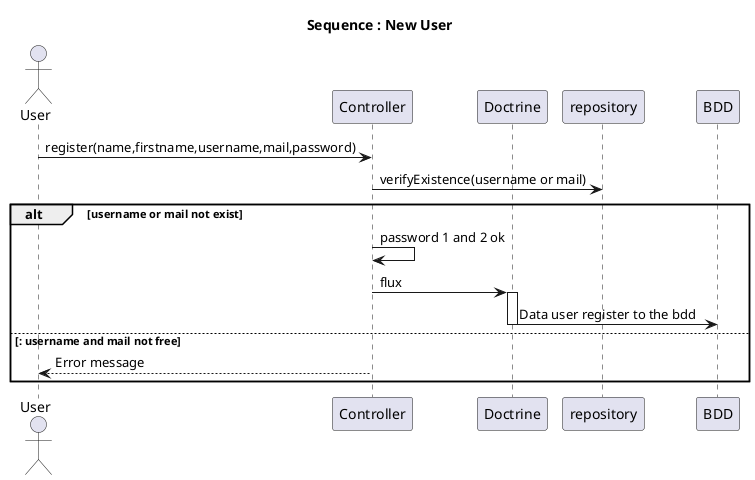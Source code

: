 @startuml
title Sequence : New User
actor User as U
participant Controller as C
participant Doctrine as D
participant repository as REPO
participant BDD

    U->C : register(name,firstname,username,mail,password)
    C->REPO : verifyExistence(username or mail)
alt username or mail not exist

    C->C: password 1 and 2 ok
    C->D: flux
activate D
    D->BDD: Data user register to the bdd
deactivate D

else : username and mail not free
    C-->U: Error message
end

@enduml
